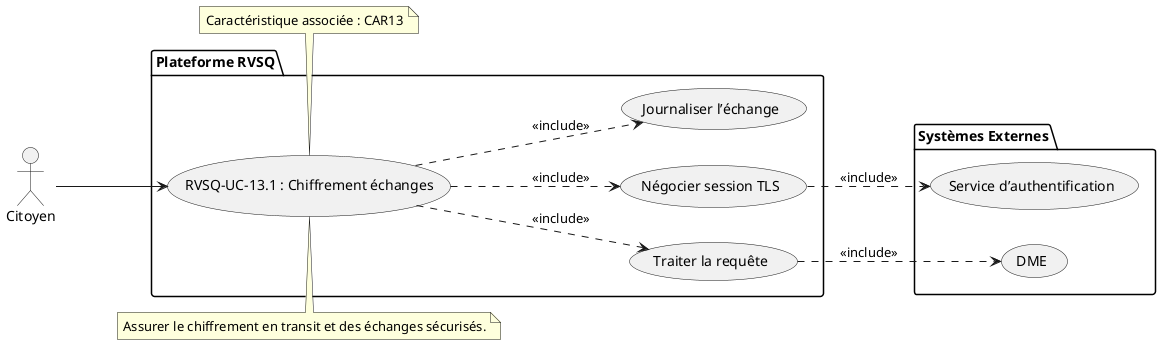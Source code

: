 @startuml RVSQ-UC-13_1_Chiffrement_Echanges
left to right direction
actor "Citoyen" as a1

package "Plateforme RVSQ" {
  usecase "RVSQ-UC-13.1 : Chiffrement échanges" as UC131
  usecase "Négocier session TLS" as UC131_1
  usecase "Traiter la requête" as UC131_2
  usecase "Journaliser l’échange" as UC131_3
}

package "Systèmes Externes" {
  usecase "Service d’authentification" as AUTH
  usecase "DME" as DME
}

a1 --> UC131

UC131 ..> UC131_1 : <<include>>
UC131 ..> UC131_2 : <<include>>
UC131 ..> UC131_3 : <<include>>
UC131_1 ..> AUTH : <<include>>
UC131_2 ..> DME : <<include>>

note top of UC131
Assurer le chiffrement en transit et des échanges sécurisés.
end note

note bottom of UC131
Caractéristique associée : CAR13
end note
@enduml